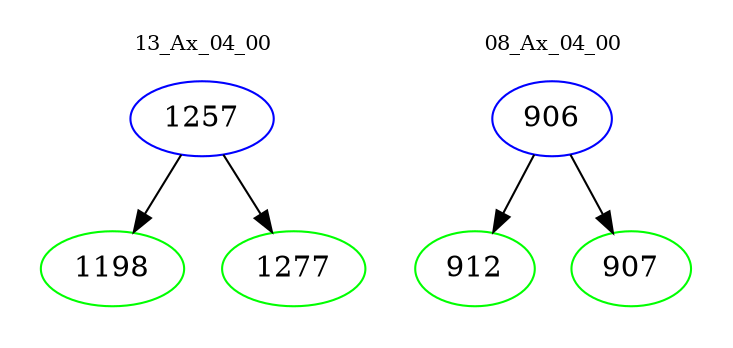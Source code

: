 digraph{
subgraph cluster_0 {
color = white
label = "13_Ax_04_00";
fontsize=10;
T0_1257 [label="1257", color="blue"]
T0_1257 -> T0_1198 [color="black"]
T0_1198 [label="1198", color="green"]
T0_1257 -> T0_1277 [color="black"]
T0_1277 [label="1277", color="green"]
}
subgraph cluster_1 {
color = white
label = "08_Ax_04_00";
fontsize=10;
T1_906 [label="906", color="blue"]
T1_906 -> T1_912 [color="black"]
T1_912 [label="912", color="green"]
T1_906 -> T1_907 [color="black"]
T1_907 [label="907", color="green"]
}
}
